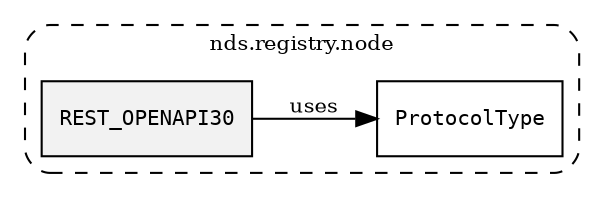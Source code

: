 /**
 * This dot file creates symbol collaboration diagram for REST_OPENAPI30.
 */
digraph ZSERIO
{
    node [shape=box, fontsize=10];
    rankdir="LR";
    fontsize=10;
    tooltip="REST_OPENAPI30 collaboration diagram";

    subgraph "cluster_nds.registry.node"
    {
        style="dashed, rounded";
        label="nds.registry.node";
        tooltip="Package nds.registry.node";
        href="../../../content/packages/nds.registry.node.html#Package-nds-registry-node";
        target="_parent";

        "REST_OPENAPI30" [style="filled", fillcolor="#0000000D", target="_parent", label=<<font face="monospace"><table align="center" border="0" cellspacing="0" cellpadding="0"><tr><td href="../../../content/packages/nds.registry.node.html#Constant-REST_OPENAPI30" title="Constant defined in nds.registry.node">REST_OPENAPI30</td></tr></table></font>>];
        "ProtocolType" [target="_parent", label=<<font face="monospace"><table align="center" border="0" cellspacing="0" cellpadding="0"><tr><td href="../../../content/packages/nds.registry.node.html#Subtype-ProtocolType" title="Subtype defined in nds.registry.node">ProtocolType</td></tr></table></font>>];
    }

    "REST_OPENAPI30" -> "ProtocolType" [label="uses", fontsize=10];
}
